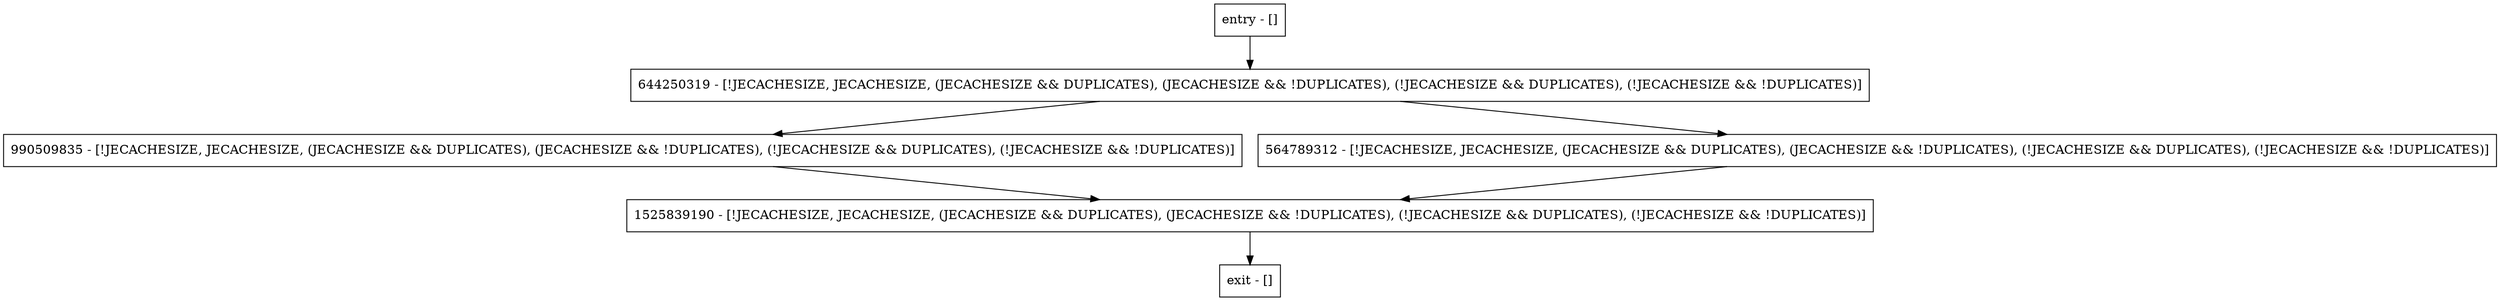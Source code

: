 digraph getSortedDuplicates {
node [shape=record];
644250319 [label="644250319 - [!JECACHESIZE, JECACHESIZE, (JECACHESIZE && DUPLICATES), (JECACHESIZE && !DUPLICATES), (!JECACHESIZE && DUPLICATES), (!JECACHESIZE && !DUPLICATES)]"];
entry [label="entry - []"];
exit [label="exit - []"];
990509835 [label="990509835 - [!JECACHESIZE, JECACHESIZE, (JECACHESIZE && DUPLICATES), (JECACHESIZE && !DUPLICATES), (!JECACHESIZE && DUPLICATES), (!JECACHESIZE && !DUPLICATES)]"];
1525839190 [label="1525839190 - [!JECACHESIZE, JECACHESIZE, (JECACHESIZE && DUPLICATES), (JECACHESIZE && !DUPLICATES), (!JECACHESIZE && DUPLICATES), (!JECACHESIZE && !DUPLICATES)]"];
564789312 [label="564789312 - [!JECACHESIZE, JECACHESIZE, (JECACHESIZE && DUPLICATES), (JECACHESIZE && !DUPLICATES), (!JECACHESIZE && DUPLICATES), (!JECACHESIZE && !DUPLICATES)]"];
entry;
exit;
644250319 -> 990509835;
644250319 -> 564789312;
entry -> 644250319;
990509835 -> 1525839190;
1525839190 -> exit;
564789312 -> 1525839190;
}

